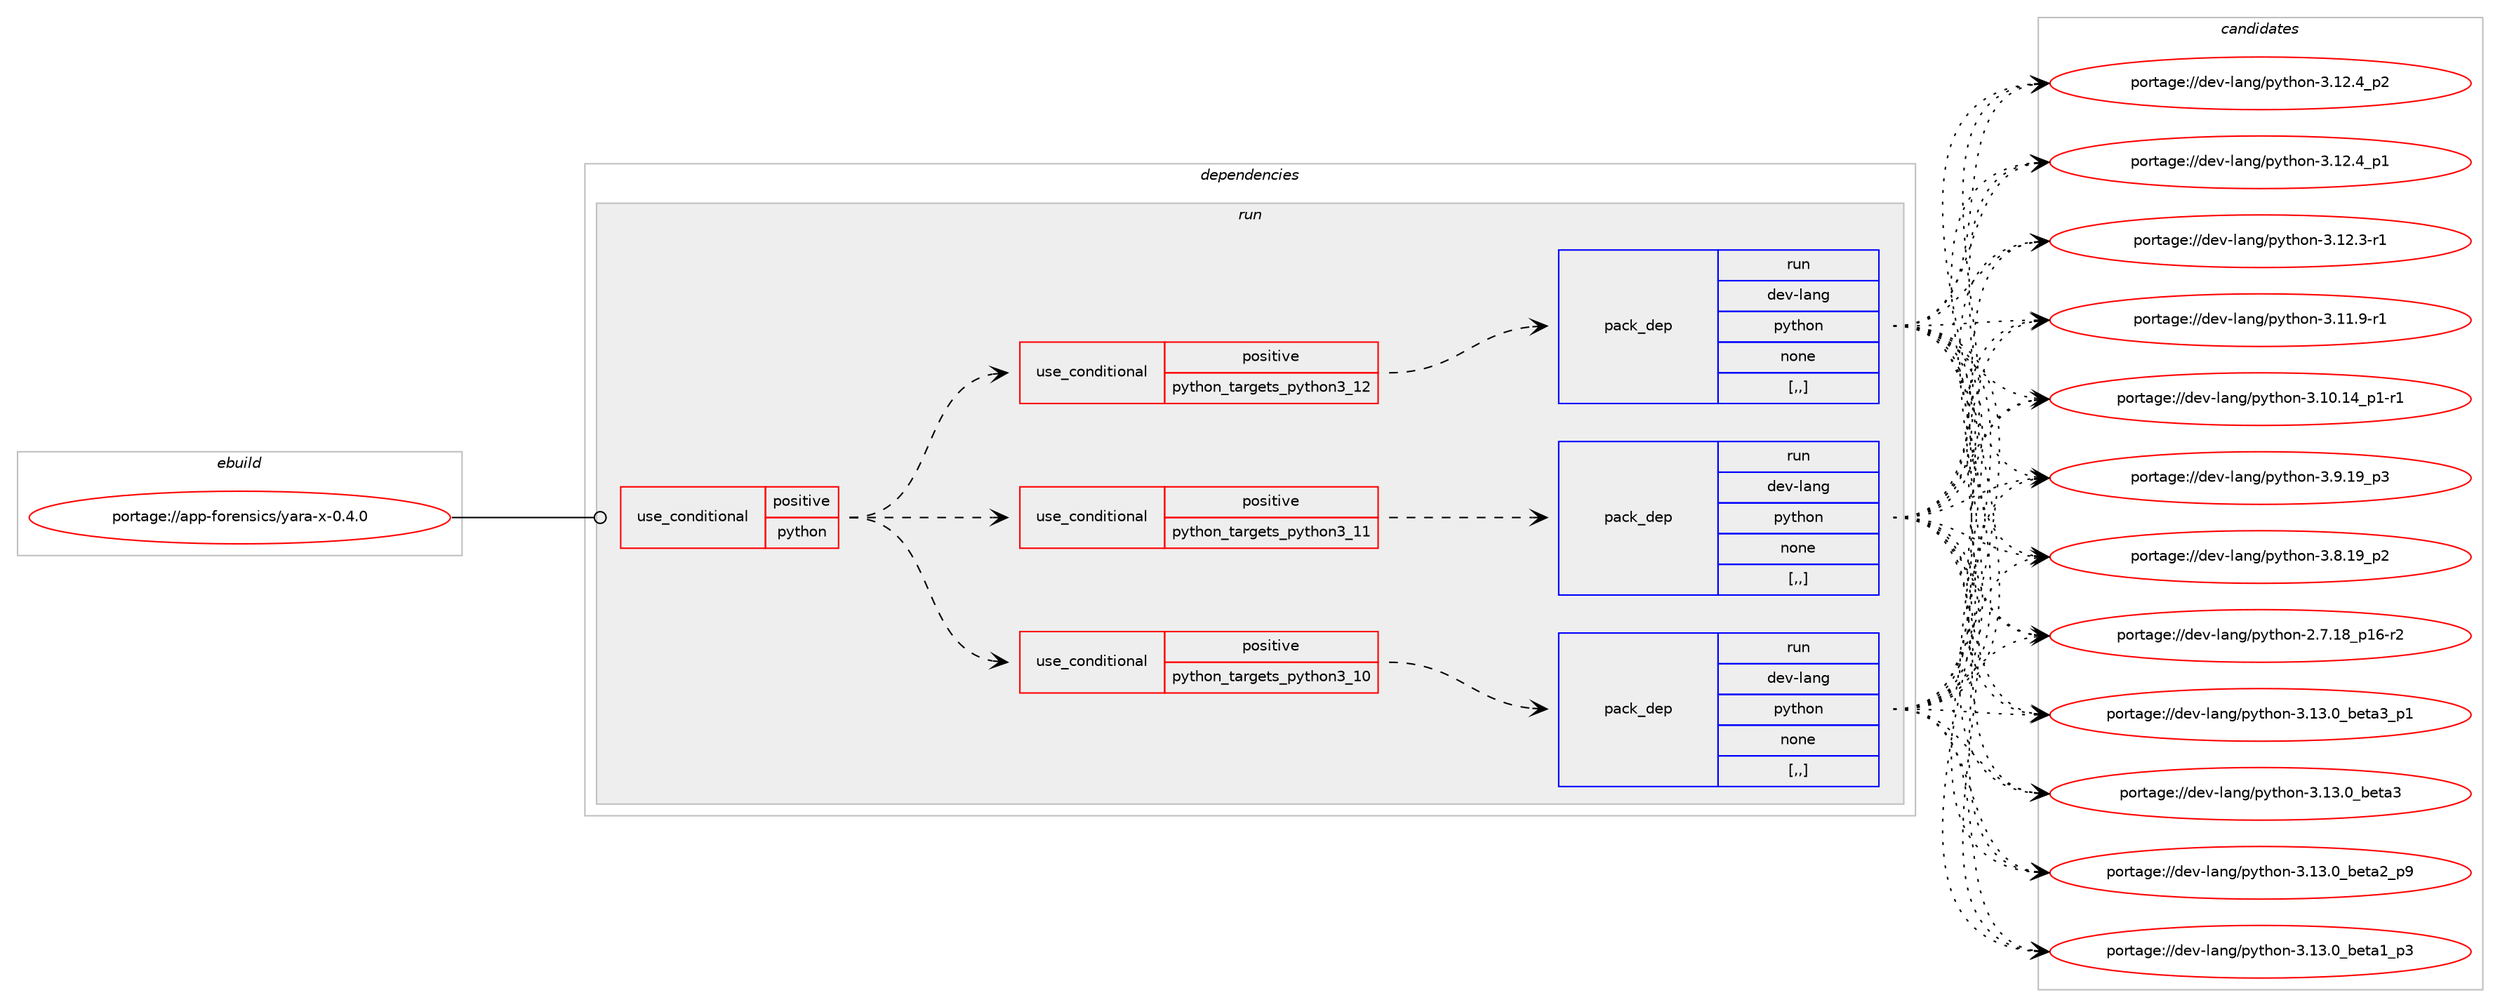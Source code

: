 digraph prolog {

# *************
# Graph options
# *************

newrank=true;
concentrate=true;
compound=true;
graph [rankdir=LR,fontname=Helvetica,fontsize=10,ranksep=1.5];#, ranksep=2.5, nodesep=0.2];
edge  [arrowhead=vee];
node  [fontname=Helvetica,fontsize=10];

# **********
# The ebuild
# **********

subgraph cluster_leftcol {
color=gray;
label=<<i>ebuild</i>>;
id [label="portage://app-forensics/yara-x-0.4.0", color=red, width=4, href="../app-forensics/yara-x-0.4.0.svg"];
}

# ****************
# The dependencies
# ****************

subgraph cluster_midcol {
color=gray;
label=<<i>dependencies</i>>;
subgraph cluster_compile {
fillcolor="#eeeeee";
style=filled;
label=<<i>compile</i>>;
}
subgraph cluster_compileandrun {
fillcolor="#eeeeee";
style=filled;
label=<<i>compile and run</i>>;
}
subgraph cluster_run {
fillcolor="#eeeeee";
style=filled;
label=<<i>run</i>>;
subgraph cond10871 {
dependency36710 [label=<<TABLE BORDER="0" CELLBORDER="1" CELLSPACING="0" CELLPADDING="4"><TR><TD ROWSPAN="3" CELLPADDING="10">use_conditional</TD></TR><TR><TD>positive</TD></TR><TR><TD>python</TD></TR></TABLE>>, shape=none, color=red];
subgraph cond10872 {
dependency36711 [label=<<TABLE BORDER="0" CELLBORDER="1" CELLSPACING="0" CELLPADDING="4"><TR><TD ROWSPAN="3" CELLPADDING="10">use_conditional</TD></TR><TR><TD>positive</TD></TR><TR><TD>python_targets_python3_10</TD></TR></TABLE>>, shape=none, color=red];
subgraph pack25469 {
dependency36712 [label=<<TABLE BORDER="0" CELLBORDER="1" CELLSPACING="0" CELLPADDING="4" WIDTH="220"><TR><TD ROWSPAN="6" CELLPADDING="30">pack_dep</TD></TR><TR><TD WIDTH="110">run</TD></TR><TR><TD>dev-lang</TD></TR><TR><TD>python</TD></TR><TR><TD>none</TD></TR><TR><TD>[,,]</TD></TR></TABLE>>, shape=none, color=blue];
}
dependency36711:e -> dependency36712:w [weight=20,style="dashed",arrowhead="vee"];
}
dependency36710:e -> dependency36711:w [weight=20,style="dashed",arrowhead="vee"];
subgraph cond10873 {
dependency36713 [label=<<TABLE BORDER="0" CELLBORDER="1" CELLSPACING="0" CELLPADDING="4"><TR><TD ROWSPAN="3" CELLPADDING="10">use_conditional</TD></TR><TR><TD>positive</TD></TR><TR><TD>python_targets_python3_11</TD></TR></TABLE>>, shape=none, color=red];
subgraph pack25470 {
dependency36714 [label=<<TABLE BORDER="0" CELLBORDER="1" CELLSPACING="0" CELLPADDING="4" WIDTH="220"><TR><TD ROWSPAN="6" CELLPADDING="30">pack_dep</TD></TR><TR><TD WIDTH="110">run</TD></TR><TR><TD>dev-lang</TD></TR><TR><TD>python</TD></TR><TR><TD>none</TD></TR><TR><TD>[,,]</TD></TR></TABLE>>, shape=none, color=blue];
}
dependency36713:e -> dependency36714:w [weight=20,style="dashed",arrowhead="vee"];
}
dependency36710:e -> dependency36713:w [weight=20,style="dashed",arrowhead="vee"];
subgraph cond10874 {
dependency36715 [label=<<TABLE BORDER="0" CELLBORDER="1" CELLSPACING="0" CELLPADDING="4"><TR><TD ROWSPAN="3" CELLPADDING="10">use_conditional</TD></TR><TR><TD>positive</TD></TR><TR><TD>python_targets_python3_12</TD></TR></TABLE>>, shape=none, color=red];
subgraph pack25471 {
dependency36716 [label=<<TABLE BORDER="0" CELLBORDER="1" CELLSPACING="0" CELLPADDING="4" WIDTH="220"><TR><TD ROWSPAN="6" CELLPADDING="30">pack_dep</TD></TR><TR><TD WIDTH="110">run</TD></TR><TR><TD>dev-lang</TD></TR><TR><TD>python</TD></TR><TR><TD>none</TD></TR><TR><TD>[,,]</TD></TR></TABLE>>, shape=none, color=blue];
}
dependency36715:e -> dependency36716:w [weight=20,style="dashed",arrowhead="vee"];
}
dependency36710:e -> dependency36715:w [weight=20,style="dashed",arrowhead="vee"];
}
id:e -> dependency36710:w [weight=20,style="solid",arrowhead="odot"];
}
}

# **************
# The candidates
# **************

subgraph cluster_choices {
rank=same;
color=gray;
label=<<i>candidates</i>>;

subgraph choice25469 {
color=black;
nodesep=1;
choice10010111845108971101034711212111610411111045514649514648959810111697519511249 [label="portage://dev-lang/python-3.13.0_beta3_p1", color=red, width=4,href="../dev-lang/python-3.13.0_beta3_p1.svg"];
choice1001011184510897110103471121211161041111104551464951464895981011169751 [label="portage://dev-lang/python-3.13.0_beta3", color=red, width=4,href="../dev-lang/python-3.13.0_beta3.svg"];
choice10010111845108971101034711212111610411111045514649514648959810111697509511257 [label="portage://dev-lang/python-3.13.0_beta2_p9", color=red, width=4,href="../dev-lang/python-3.13.0_beta2_p9.svg"];
choice10010111845108971101034711212111610411111045514649514648959810111697499511251 [label="portage://dev-lang/python-3.13.0_beta1_p3", color=red, width=4,href="../dev-lang/python-3.13.0_beta1_p3.svg"];
choice100101118451089711010347112121116104111110455146495046529511250 [label="portage://dev-lang/python-3.12.4_p2", color=red, width=4,href="../dev-lang/python-3.12.4_p2.svg"];
choice100101118451089711010347112121116104111110455146495046529511249 [label="portage://dev-lang/python-3.12.4_p1", color=red, width=4,href="../dev-lang/python-3.12.4_p1.svg"];
choice100101118451089711010347112121116104111110455146495046514511449 [label="portage://dev-lang/python-3.12.3-r1", color=red, width=4,href="../dev-lang/python-3.12.3-r1.svg"];
choice100101118451089711010347112121116104111110455146494946574511449 [label="portage://dev-lang/python-3.11.9-r1", color=red, width=4,href="../dev-lang/python-3.11.9-r1.svg"];
choice100101118451089711010347112121116104111110455146494846495295112494511449 [label="portage://dev-lang/python-3.10.14_p1-r1", color=red, width=4,href="../dev-lang/python-3.10.14_p1-r1.svg"];
choice100101118451089711010347112121116104111110455146574649579511251 [label="portage://dev-lang/python-3.9.19_p3", color=red, width=4,href="../dev-lang/python-3.9.19_p3.svg"];
choice100101118451089711010347112121116104111110455146564649579511250 [label="portage://dev-lang/python-3.8.19_p2", color=red, width=4,href="../dev-lang/python-3.8.19_p2.svg"];
choice100101118451089711010347112121116104111110455046554649569511249544511450 [label="portage://dev-lang/python-2.7.18_p16-r2", color=red, width=4,href="../dev-lang/python-2.7.18_p16-r2.svg"];
dependency36712:e -> choice10010111845108971101034711212111610411111045514649514648959810111697519511249:w [style=dotted,weight="100"];
dependency36712:e -> choice1001011184510897110103471121211161041111104551464951464895981011169751:w [style=dotted,weight="100"];
dependency36712:e -> choice10010111845108971101034711212111610411111045514649514648959810111697509511257:w [style=dotted,weight="100"];
dependency36712:e -> choice10010111845108971101034711212111610411111045514649514648959810111697499511251:w [style=dotted,weight="100"];
dependency36712:e -> choice100101118451089711010347112121116104111110455146495046529511250:w [style=dotted,weight="100"];
dependency36712:e -> choice100101118451089711010347112121116104111110455146495046529511249:w [style=dotted,weight="100"];
dependency36712:e -> choice100101118451089711010347112121116104111110455146495046514511449:w [style=dotted,weight="100"];
dependency36712:e -> choice100101118451089711010347112121116104111110455146494946574511449:w [style=dotted,weight="100"];
dependency36712:e -> choice100101118451089711010347112121116104111110455146494846495295112494511449:w [style=dotted,weight="100"];
dependency36712:e -> choice100101118451089711010347112121116104111110455146574649579511251:w [style=dotted,weight="100"];
dependency36712:e -> choice100101118451089711010347112121116104111110455146564649579511250:w [style=dotted,weight="100"];
dependency36712:e -> choice100101118451089711010347112121116104111110455046554649569511249544511450:w [style=dotted,weight="100"];
}
subgraph choice25470 {
color=black;
nodesep=1;
choice10010111845108971101034711212111610411111045514649514648959810111697519511249 [label="portage://dev-lang/python-3.13.0_beta3_p1", color=red, width=4,href="../dev-lang/python-3.13.0_beta3_p1.svg"];
choice1001011184510897110103471121211161041111104551464951464895981011169751 [label="portage://dev-lang/python-3.13.0_beta3", color=red, width=4,href="../dev-lang/python-3.13.0_beta3.svg"];
choice10010111845108971101034711212111610411111045514649514648959810111697509511257 [label="portage://dev-lang/python-3.13.0_beta2_p9", color=red, width=4,href="../dev-lang/python-3.13.0_beta2_p9.svg"];
choice10010111845108971101034711212111610411111045514649514648959810111697499511251 [label="portage://dev-lang/python-3.13.0_beta1_p3", color=red, width=4,href="../dev-lang/python-3.13.0_beta1_p3.svg"];
choice100101118451089711010347112121116104111110455146495046529511250 [label="portage://dev-lang/python-3.12.4_p2", color=red, width=4,href="../dev-lang/python-3.12.4_p2.svg"];
choice100101118451089711010347112121116104111110455146495046529511249 [label="portage://dev-lang/python-3.12.4_p1", color=red, width=4,href="../dev-lang/python-3.12.4_p1.svg"];
choice100101118451089711010347112121116104111110455146495046514511449 [label="portage://dev-lang/python-3.12.3-r1", color=red, width=4,href="../dev-lang/python-3.12.3-r1.svg"];
choice100101118451089711010347112121116104111110455146494946574511449 [label="portage://dev-lang/python-3.11.9-r1", color=red, width=4,href="../dev-lang/python-3.11.9-r1.svg"];
choice100101118451089711010347112121116104111110455146494846495295112494511449 [label="portage://dev-lang/python-3.10.14_p1-r1", color=red, width=4,href="../dev-lang/python-3.10.14_p1-r1.svg"];
choice100101118451089711010347112121116104111110455146574649579511251 [label="portage://dev-lang/python-3.9.19_p3", color=red, width=4,href="../dev-lang/python-3.9.19_p3.svg"];
choice100101118451089711010347112121116104111110455146564649579511250 [label="portage://dev-lang/python-3.8.19_p2", color=red, width=4,href="../dev-lang/python-3.8.19_p2.svg"];
choice100101118451089711010347112121116104111110455046554649569511249544511450 [label="portage://dev-lang/python-2.7.18_p16-r2", color=red, width=4,href="../dev-lang/python-2.7.18_p16-r2.svg"];
dependency36714:e -> choice10010111845108971101034711212111610411111045514649514648959810111697519511249:w [style=dotted,weight="100"];
dependency36714:e -> choice1001011184510897110103471121211161041111104551464951464895981011169751:w [style=dotted,weight="100"];
dependency36714:e -> choice10010111845108971101034711212111610411111045514649514648959810111697509511257:w [style=dotted,weight="100"];
dependency36714:e -> choice10010111845108971101034711212111610411111045514649514648959810111697499511251:w [style=dotted,weight="100"];
dependency36714:e -> choice100101118451089711010347112121116104111110455146495046529511250:w [style=dotted,weight="100"];
dependency36714:e -> choice100101118451089711010347112121116104111110455146495046529511249:w [style=dotted,weight="100"];
dependency36714:e -> choice100101118451089711010347112121116104111110455146495046514511449:w [style=dotted,weight="100"];
dependency36714:e -> choice100101118451089711010347112121116104111110455146494946574511449:w [style=dotted,weight="100"];
dependency36714:e -> choice100101118451089711010347112121116104111110455146494846495295112494511449:w [style=dotted,weight="100"];
dependency36714:e -> choice100101118451089711010347112121116104111110455146574649579511251:w [style=dotted,weight="100"];
dependency36714:e -> choice100101118451089711010347112121116104111110455146564649579511250:w [style=dotted,weight="100"];
dependency36714:e -> choice100101118451089711010347112121116104111110455046554649569511249544511450:w [style=dotted,weight="100"];
}
subgraph choice25471 {
color=black;
nodesep=1;
choice10010111845108971101034711212111610411111045514649514648959810111697519511249 [label="portage://dev-lang/python-3.13.0_beta3_p1", color=red, width=4,href="../dev-lang/python-3.13.0_beta3_p1.svg"];
choice1001011184510897110103471121211161041111104551464951464895981011169751 [label="portage://dev-lang/python-3.13.0_beta3", color=red, width=4,href="../dev-lang/python-3.13.0_beta3.svg"];
choice10010111845108971101034711212111610411111045514649514648959810111697509511257 [label="portage://dev-lang/python-3.13.0_beta2_p9", color=red, width=4,href="../dev-lang/python-3.13.0_beta2_p9.svg"];
choice10010111845108971101034711212111610411111045514649514648959810111697499511251 [label="portage://dev-lang/python-3.13.0_beta1_p3", color=red, width=4,href="../dev-lang/python-3.13.0_beta1_p3.svg"];
choice100101118451089711010347112121116104111110455146495046529511250 [label="portage://dev-lang/python-3.12.4_p2", color=red, width=4,href="../dev-lang/python-3.12.4_p2.svg"];
choice100101118451089711010347112121116104111110455146495046529511249 [label="portage://dev-lang/python-3.12.4_p1", color=red, width=4,href="../dev-lang/python-3.12.4_p1.svg"];
choice100101118451089711010347112121116104111110455146495046514511449 [label="portage://dev-lang/python-3.12.3-r1", color=red, width=4,href="../dev-lang/python-3.12.3-r1.svg"];
choice100101118451089711010347112121116104111110455146494946574511449 [label="portage://dev-lang/python-3.11.9-r1", color=red, width=4,href="../dev-lang/python-3.11.9-r1.svg"];
choice100101118451089711010347112121116104111110455146494846495295112494511449 [label="portage://dev-lang/python-3.10.14_p1-r1", color=red, width=4,href="../dev-lang/python-3.10.14_p1-r1.svg"];
choice100101118451089711010347112121116104111110455146574649579511251 [label="portage://dev-lang/python-3.9.19_p3", color=red, width=4,href="../dev-lang/python-3.9.19_p3.svg"];
choice100101118451089711010347112121116104111110455146564649579511250 [label="portage://dev-lang/python-3.8.19_p2", color=red, width=4,href="../dev-lang/python-3.8.19_p2.svg"];
choice100101118451089711010347112121116104111110455046554649569511249544511450 [label="portage://dev-lang/python-2.7.18_p16-r2", color=red, width=4,href="../dev-lang/python-2.7.18_p16-r2.svg"];
dependency36716:e -> choice10010111845108971101034711212111610411111045514649514648959810111697519511249:w [style=dotted,weight="100"];
dependency36716:e -> choice1001011184510897110103471121211161041111104551464951464895981011169751:w [style=dotted,weight="100"];
dependency36716:e -> choice10010111845108971101034711212111610411111045514649514648959810111697509511257:w [style=dotted,weight="100"];
dependency36716:e -> choice10010111845108971101034711212111610411111045514649514648959810111697499511251:w [style=dotted,weight="100"];
dependency36716:e -> choice100101118451089711010347112121116104111110455146495046529511250:w [style=dotted,weight="100"];
dependency36716:e -> choice100101118451089711010347112121116104111110455146495046529511249:w [style=dotted,weight="100"];
dependency36716:e -> choice100101118451089711010347112121116104111110455146495046514511449:w [style=dotted,weight="100"];
dependency36716:e -> choice100101118451089711010347112121116104111110455146494946574511449:w [style=dotted,weight="100"];
dependency36716:e -> choice100101118451089711010347112121116104111110455146494846495295112494511449:w [style=dotted,weight="100"];
dependency36716:e -> choice100101118451089711010347112121116104111110455146574649579511251:w [style=dotted,weight="100"];
dependency36716:e -> choice100101118451089711010347112121116104111110455146564649579511250:w [style=dotted,weight="100"];
dependency36716:e -> choice100101118451089711010347112121116104111110455046554649569511249544511450:w [style=dotted,weight="100"];
}
}

}

